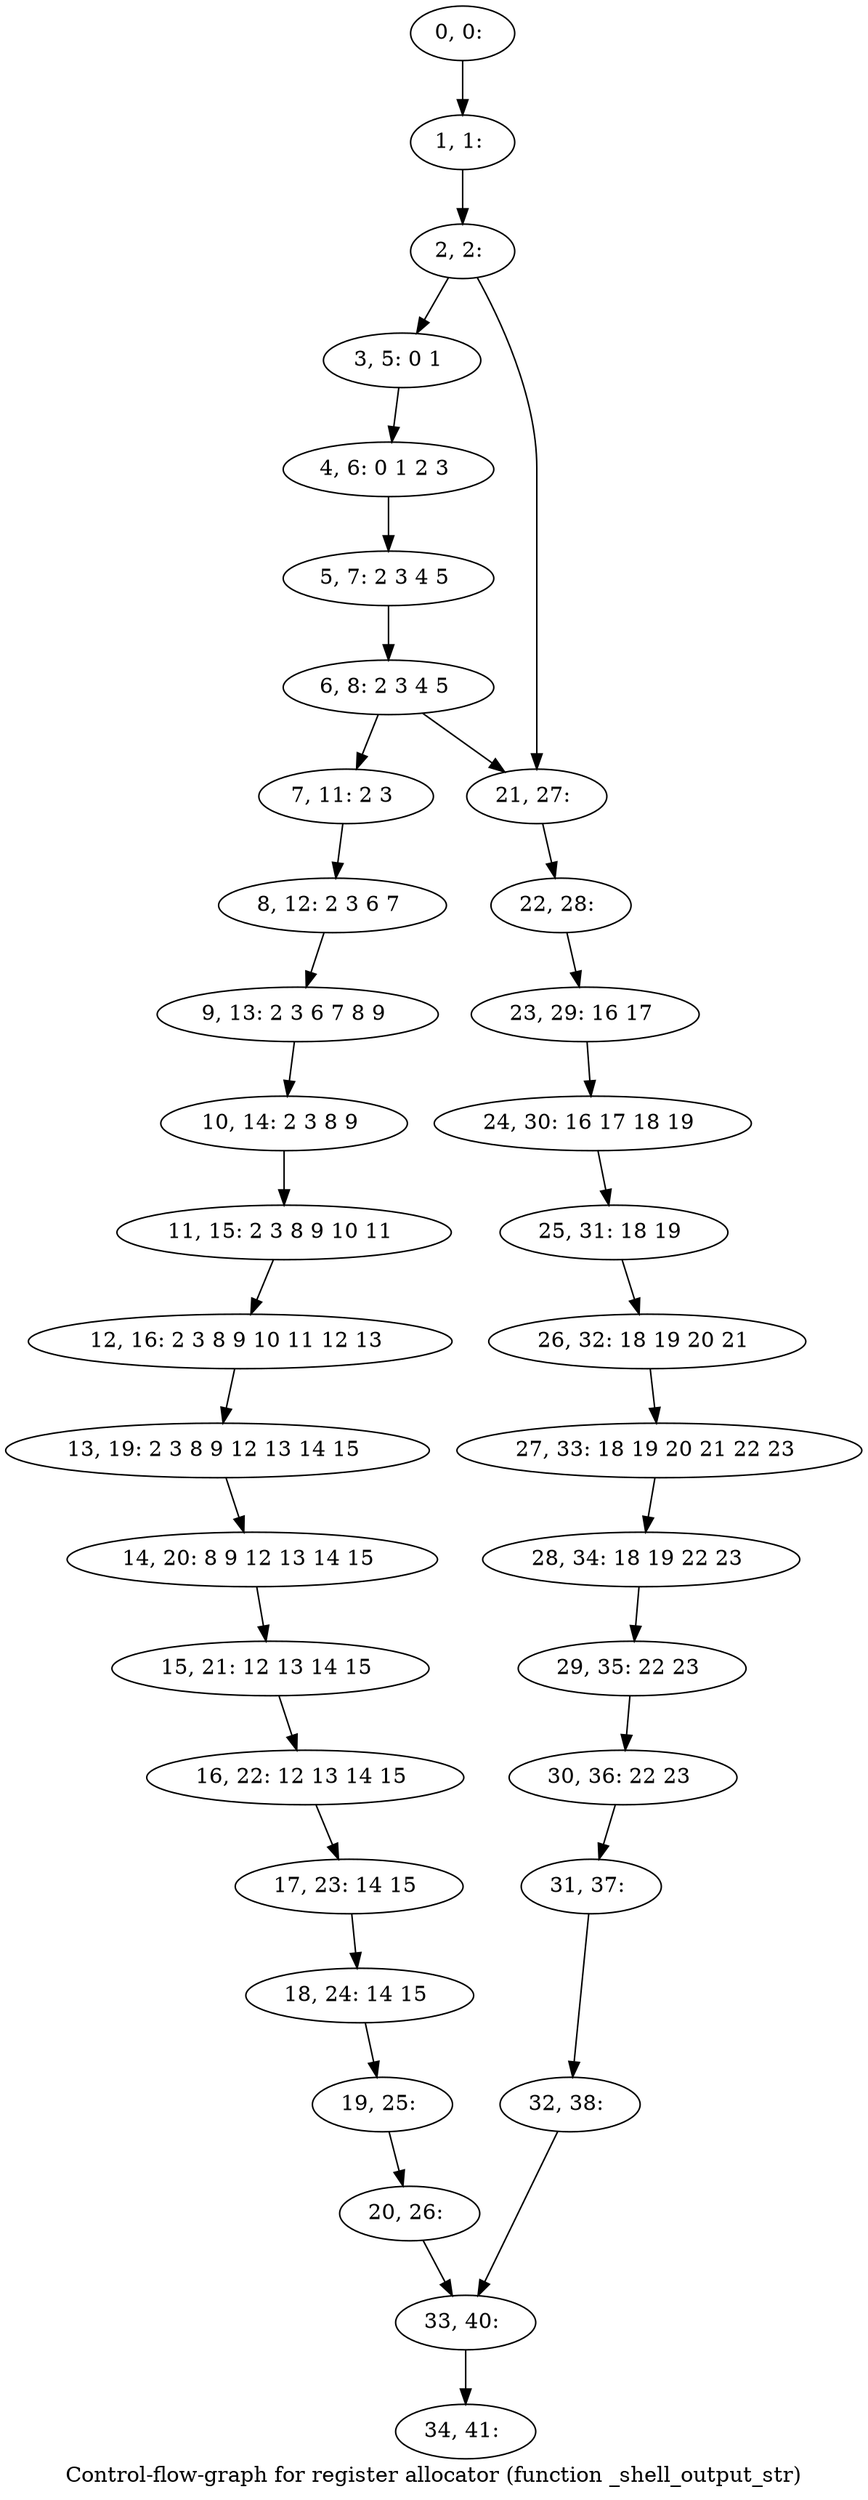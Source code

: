 digraph G {
graph [label="Control-flow-graph for register allocator (function _shell_output_str)"]
0[label="0, 0: "];
1[label="1, 1: "];
2[label="2, 2: "];
3[label="3, 5: 0 1 "];
4[label="4, 6: 0 1 2 3 "];
5[label="5, 7: 2 3 4 5 "];
6[label="6, 8: 2 3 4 5 "];
7[label="7, 11: 2 3 "];
8[label="8, 12: 2 3 6 7 "];
9[label="9, 13: 2 3 6 7 8 9 "];
10[label="10, 14: 2 3 8 9 "];
11[label="11, 15: 2 3 8 9 10 11 "];
12[label="12, 16: 2 3 8 9 10 11 12 13 "];
13[label="13, 19: 2 3 8 9 12 13 14 15 "];
14[label="14, 20: 8 9 12 13 14 15 "];
15[label="15, 21: 12 13 14 15 "];
16[label="16, 22: 12 13 14 15 "];
17[label="17, 23: 14 15 "];
18[label="18, 24: 14 15 "];
19[label="19, 25: "];
20[label="20, 26: "];
21[label="21, 27: "];
22[label="22, 28: "];
23[label="23, 29: 16 17 "];
24[label="24, 30: 16 17 18 19 "];
25[label="25, 31: 18 19 "];
26[label="26, 32: 18 19 20 21 "];
27[label="27, 33: 18 19 20 21 22 23 "];
28[label="28, 34: 18 19 22 23 "];
29[label="29, 35: 22 23 "];
30[label="30, 36: 22 23 "];
31[label="31, 37: "];
32[label="32, 38: "];
33[label="33, 40: "];
34[label="34, 41: "];
0->1 ;
1->2 ;
2->3 ;
2->21 ;
3->4 ;
4->5 ;
5->6 ;
6->7 ;
6->21 ;
7->8 ;
8->9 ;
9->10 ;
10->11 ;
11->12 ;
12->13 ;
13->14 ;
14->15 ;
15->16 ;
16->17 ;
17->18 ;
18->19 ;
19->20 ;
20->33 ;
21->22 ;
22->23 ;
23->24 ;
24->25 ;
25->26 ;
26->27 ;
27->28 ;
28->29 ;
29->30 ;
30->31 ;
31->32 ;
32->33 ;
33->34 ;
}
